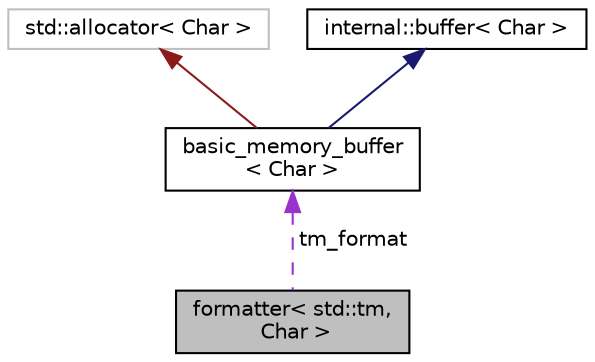 digraph "formatter&lt; std::tm, Char &gt;"
{
  edge [fontname="Helvetica",fontsize="10",labelfontname="Helvetica",labelfontsize="10"];
  node [fontname="Helvetica",fontsize="10",shape=record];
  Node1 [label="formatter\< std::tm,\l Char \>",height=0.2,width=0.4,color="black", fillcolor="grey75", style="filled", fontcolor="black"];
  Node2 -> Node1 [dir="back",color="darkorchid3",fontsize="10",style="dashed",label=" tm_format" ,fontname="Helvetica"];
  Node2 [label="basic_memory_buffer\l\< Char \>",height=0.2,width=0.4,color="black", fillcolor="white", style="filled",URL="$classbasic__memory__buffer.html"];
  Node3 -> Node2 [dir="back",color="firebrick4",fontsize="10",style="solid",fontname="Helvetica"];
  Node3 [label="std::allocator\< Char \>",height=0.2,width=0.4,color="grey75", fillcolor="white", style="filled"];
  Node4 -> Node2 [dir="back",color="midnightblue",fontsize="10",style="solid",fontname="Helvetica"];
  Node4 [label="internal::buffer\< Char \>",height=0.2,width=0.4,color="black", fillcolor="white", style="filled",URL="$classinternal_1_1buffer.html"];
}
